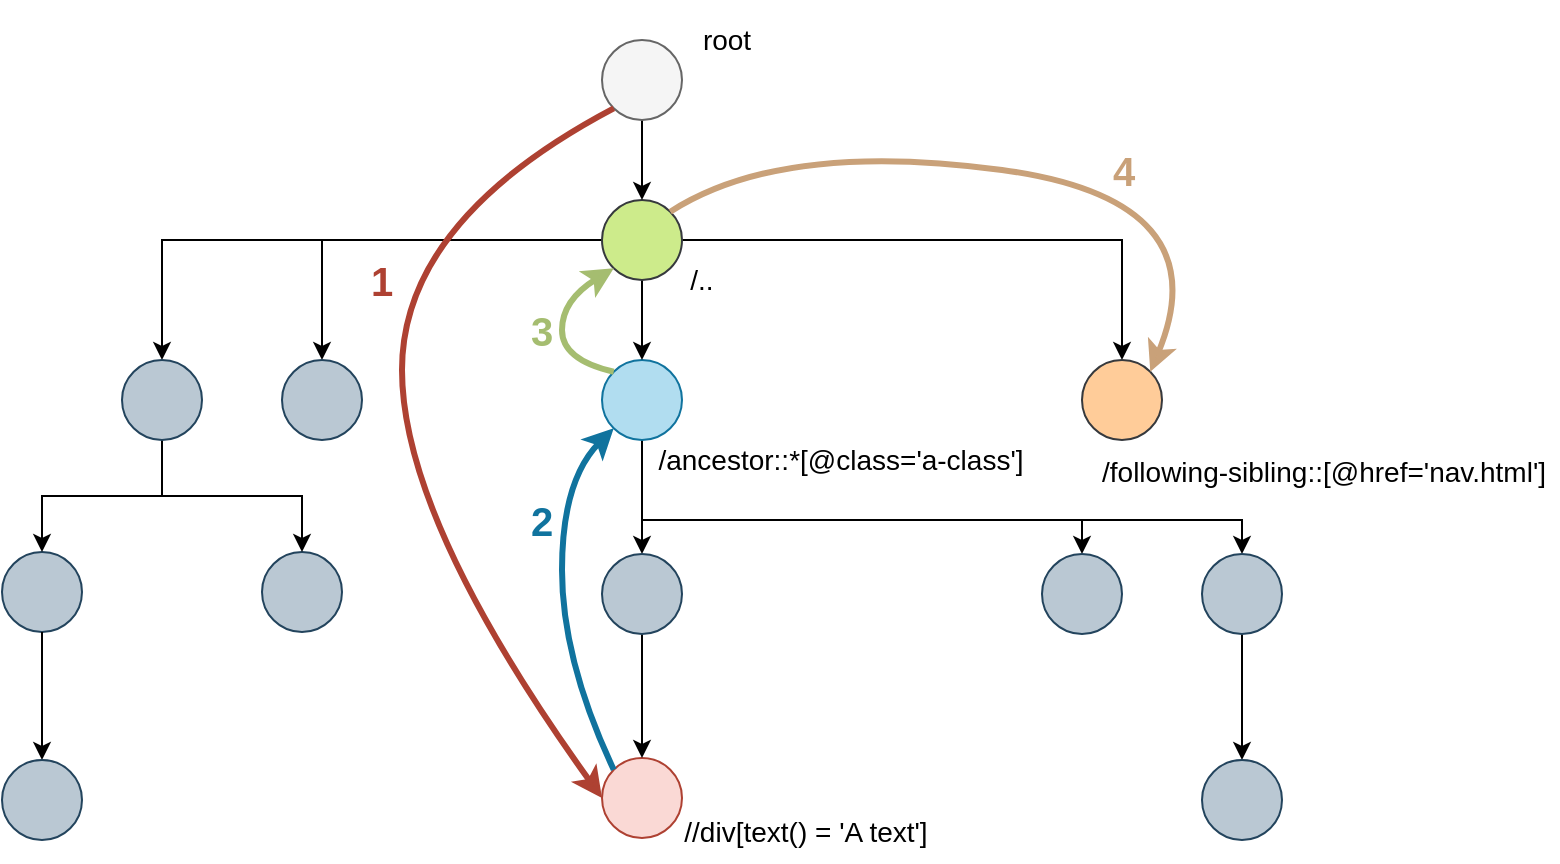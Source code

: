 <mxfile version="15.9.4" type="device"><diagram id="CEO9vQ4AWD5ehITB8Wyq" name="Page-1"><mxGraphModel dx="1350" dy="764" grid="1" gridSize="10" guides="1" tooltips="1" connect="1" arrows="1" fold="1" page="1" pageScale="1" pageWidth="827" pageHeight="1169" math="0" shadow="0"><root><mxCell id="0"/><mxCell id="1" parent="0"/><mxCell id="pCZRPhKCKIk3jvYCkY4Y-31" value="" style="ellipse;whiteSpace=wrap;html=1;aspect=fixed;fillColor=#bac8d3;strokeColor=#23445d;" parent="1" vertex="1"><mxGeometry x="32" y="296" width="40" height="40" as="geometry"/></mxCell><mxCell id="pCZRPhKCKIk3jvYCkY4Y-32" value="" style="ellipse;whiteSpace=wrap;html=1;aspect=fixed;fillColor=#bac8d3;strokeColor=#23445d;" parent="1" vertex="1"><mxGeometry x="162" y="296" width="40" height="40" as="geometry"/></mxCell><mxCell id="pCZRPhKCKIk3jvYCkY4Y-1" value="" style="ellipse;whiteSpace=wrap;html=1;aspect=fixed;fillColor=#fad9d5;strokeColor=#ae4132;strokeWidth=1;" parent="1" vertex="1"><mxGeometry x="332" y="399" width="40" height="40" as="geometry"/></mxCell><mxCell id="pCZRPhKCKIk3jvYCkY4Y-36" style="edgeStyle=orthogonalEdgeStyle;rounded=0;orthogonalLoop=1;jettySize=auto;html=1;exitX=0.5;exitY=1;exitDx=0;exitDy=0;fontSize=22;entryX=0.5;entryY=0;entryDx=0;entryDy=0;" parent="1" source="pCZRPhKCKIk3jvYCkY4Y-2" target="KRhXio6MIDIv_udMISNn-1" edge="1"><mxGeometry relative="1" as="geometry"/></mxCell><mxCell id="pCZRPhKCKIk3jvYCkY4Y-43" style="edgeStyle=orthogonalEdgeStyle;rounded=0;orthogonalLoop=1;jettySize=auto;html=1;exitX=0.5;exitY=1;exitDx=0;exitDy=0;fontSize=22;" parent="1" source="pCZRPhKCKIk3jvYCkY4Y-2" target="pCZRPhKCKIk3jvYCkY4Y-26" edge="1"><mxGeometry relative="1" as="geometry"><Array as="points"><mxPoint x="352" y="280"/><mxPoint x="572" y="280"/></Array></mxGeometry></mxCell><mxCell id="pCZRPhKCKIk3jvYCkY4Y-44" style="edgeStyle=orthogonalEdgeStyle;rounded=0;orthogonalLoop=1;jettySize=auto;html=1;exitX=0.5;exitY=1;exitDx=0;exitDy=0;fontSize=22;" parent="1" source="pCZRPhKCKIk3jvYCkY4Y-2" target="pCZRPhKCKIk3jvYCkY4Y-27" edge="1"><mxGeometry relative="1" as="geometry"><Array as="points"><mxPoint x="352" y="280"/><mxPoint x="652" y="280"/></Array></mxGeometry></mxCell><mxCell id="pCZRPhKCKIk3jvYCkY4Y-2" value="" style="ellipse;whiteSpace=wrap;html=1;aspect=fixed;fillColor=#b1ddf0;strokeColor=#10739e;" parent="1" vertex="1"><mxGeometry x="332" y="200" width="40" height="40" as="geometry"/></mxCell><mxCell id="pCZRPhKCKIk3jvYCkY4Y-38" style="edgeStyle=orthogonalEdgeStyle;rounded=0;orthogonalLoop=1;jettySize=auto;html=1;exitX=1;exitY=0.5;exitDx=0;exitDy=0;entryX=0.5;entryY=0;entryDx=0;entryDy=0;fontSize=22;" parent="1" source="pCZRPhKCKIk3jvYCkY4Y-3" target="pCZRPhKCKIk3jvYCkY4Y-8" edge="1"><mxGeometry relative="1" as="geometry"/></mxCell><mxCell id="pCZRPhKCKIk3jvYCkY4Y-39" style="edgeStyle=orthogonalEdgeStyle;rounded=0;orthogonalLoop=1;jettySize=auto;html=1;entryX=0.5;entryY=0;entryDx=0;entryDy=0;fontSize=22;" parent="1" source="pCZRPhKCKIk3jvYCkY4Y-3" target="pCZRPhKCKIk3jvYCkY4Y-2" edge="1"><mxGeometry relative="1" as="geometry"/></mxCell><mxCell id="pCZRPhKCKIk3jvYCkY4Y-40" style="edgeStyle=orthogonalEdgeStyle;rounded=0;orthogonalLoop=1;jettySize=auto;html=1;exitX=0;exitY=0.5;exitDx=0;exitDy=0;entryX=0.5;entryY=0;entryDx=0;entryDy=0;fontSize=22;" parent="1" source="pCZRPhKCKIk3jvYCkY4Y-3" target="pCZRPhKCKIk3jvYCkY4Y-10" edge="1"><mxGeometry relative="1" as="geometry"/></mxCell><mxCell id="pCZRPhKCKIk3jvYCkY4Y-41" style="edgeStyle=orthogonalEdgeStyle;rounded=0;orthogonalLoop=1;jettySize=auto;html=1;exitX=0;exitY=0.5;exitDx=0;exitDy=0;entryX=0.5;entryY=0;entryDx=0;entryDy=0;fontSize=22;" parent="1" source="pCZRPhKCKIk3jvYCkY4Y-3" target="pCZRPhKCKIk3jvYCkY4Y-9" edge="1"><mxGeometry relative="1" as="geometry"/></mxCell><mxCell id="pCZRPhKCKIk3jvYCkY4Y-3" value="" style="ellipse;whiteSpace=wrap;html=1;aspect=fixed;fillColor=#cdeb8b;strokeColor=#36393d;" parent="1" vertex="1"><mxGeometry x="332" y="120" width="40" height="40" as="geometry"/></mxCell><mxCell id="pCZRPhKCKIk3jvYCkY4Y-35" style="edgeStyle=orthogonalEdgeStyle;rounded=0;orthogonalLoop=1;jettySize=auto;html=1;exitX=0.5;exitY=1;exitDx=0;exitDy=0;entryX=0.5;entryY=0;entryDx=0;entryDy=0;fontSize=22;" parent="1" source="pCZRPhKCKIk3jvYCkY4Y-4" target="pCZRPhKCKIk3jvYCkY4Y-3" edge="1"><mxGeometry relative="1" as="geometry"/></mxCell><mxCell id="pCZRPhKCKIk3jvYCkY4Y-4" value="" style="ellipse;whiteSpace=wrap;html=1;aspect=fixed;fillColor=#f5f5f5;strokeColor=#666666;fontColor=#333333;" parent="1" vertex="1"><mxGeometry x="332" y="40" width="40" height="40" as="geometry"/></mxCell><mxCell id="pCZRPhKCKIk3jvYCkY4Y-8" value="" style="ellipse;whiteSpace=wrap;html=1;aspect=fixed;fillColor=#ffcc99;strokeColor=#36393d;" parent="1" vertex="1"><mxGeometry x="572" y="200" width="40" height="40" as="geometry"/></mxCell><mxCell id="oHeNKPc3V8dTI7vTYIxK-2" style="edgeStyle=orthogonalEdgeStyle;rounded=0;orthogonalLoop=1;jettySize=auto;html=1;exitX=0.5;exitY=1;exitDx=0;exitDy=0;entryX=0.5;entryY=0;entryDx=0;entryDy=0;fontSize=14;" parent="1" source="pCZRPhKCKIk3jvYCkY4Y-9" target="pCZRPhKCKIk3jvYCkY4Y-31" edge="1"><mxGeometry relative="1" as="geometry"/></mxCell><mxCell id="oHeNKPc3V8dTI7vTYIxK-3" style="edgeStyle=orthogonalEdgeStyle;rounded=0;orthogonalLoop=1;jettySize=auto;html=1;exitX=0.5;exitY=1;exitDx=0;exitDy=0;entryX=0.5;entryY=0;entryDx=0;entryDy=0;fontSize=14;" parent="1" source="pCZRPhKCKIk3jvYCkY4Y-9" target="pCZRPhKCKIk3jvYCkY4Y-32" edge="1"><mxGeometry relative="1" as="geometry"/></mxCell><mxCell id="pCZRPhKCKIk3jvYCkY4Y-9" value="" style="ellipse;whiteSpace=wrap;html=1;aspect=fixed;fillColor=#bac8d3;strokeColor=#23445d;" parent="1" vertex="1"><mxGeometry x="92" y="200" width="40" height="40" as="geometry"/></mxCell><mxCell id="pCZRPhKCKIk3jvYCkY4Y-10" value="" style="ellipse;whiteSpace=wrap;html=1;aspect=fixed;fillColor=#bac8d3;strokeColor=#23445d;" parent="1" vertex="1"><mxGeometry x="172" y="200" width="40" height="40" as="geometry"/></mxCell><mxCell id="pCZRPhKCKIk3jvYCkY4Y-26" value="" style="ellipse;whiteSpace=wrap;html=1;aspect=fixed;fillColor=#bac8d3;strokeColor=#23445d;" parent="1" vertex="1"><mxGeometry x="552" y="297" width="40" height="40" as="geometry"/></mxCell><mxCell id="pCZRPhKCKIk3jvYCkY4Y-56" style="edgeStyle=orthogonalEdgeStyle;rounded=0;orthogonalLoop=1;jettySize=auto;html=1;exitX=0.5;exitY=1;exitDx=0;exitDy=0;entryX=0.5;entryY=0;entryDx=0;entryDy=0;fontSize=22;" parent="1" source="pCZRPhKCKIk3jvYCkY4Y-27" target="pCZRPhKCKIk3jvYCkY4Y-29" edge="1"><mxGeometry relative="1" as="geometry"/></mxCell><mxCell id="pCZRPhKCKIk3jvYCkY4Y-27" value="" style="ellipse;whiteSpace=wrap;html=1;aspect=fixed;fillColor=#bac8d3;strokeColor=#23445d;" parent="1" vertex="1"><mxGeometry x="632" y="297" width="40" height="40" as="geometry"/></mxCell><mxCell id="pCZRPhKCKIk3jvYCkY4Y-29" value="" style="ellipse;whiteSpace=wrap;html=1;aspect=fixed;fillColor=#bac8d3;strokeColor=#23445d;" parent="1" vertex="1"><mxGeometry x="632" y="400" width="40" height="40" as="geometry"/></mxCell><mxCell id="pCZRPhKCKIk3jvYCkY4Y-55" style="edgeStyle=orthogonalEdgeStyle;rounded=0;orthogonalLoop=1;jettySize=auto;html=1;exitX=0.5;exitY=1;exitDx=0;exitDy=0;entryX=0.5;entryY=0;entryDx=0;entryDy=0;fontSize=22;" parent="1" source="pCZRPhKCKIk3jvYCkY4Y-31" target="pCZRPhKCKIk3jvYCkY4Y-33" edge="1"><mxGeometry relative="1" as="geometry"/></mxCell><mxCell id="pCZRPhKCKIk3jvYCkY4Y-33" value="" style="ellipse;whiteSpace=wrap;html=1;aspect=fixed;fillColor=#bac8d3;strokeColor=#23445d;" parent="1" vertex="1"><mxGeometry x="32" y="400" width="40" height="40" as="geometry"/></mxCell><mxCell id="pCZRPhKCKIk3jvYCkY4Y-58" value="&lt;font style=&quot;font-size: 14px&quot;&gt;//div[text() = 'A text']&lt;/font&gt;" style="text;html=1;strokeColor=none;fillColor=none;align=center;verticalAlign=middle;whiteSpace=wrap;rounded=0;fontSize=22;strokeWidth=0;" parent="1" vertex="1"><mxGeometry x="346" y="416" width="176" height="35" as="geometry"/></mxCell><mxCell id="pCZRPhKCKIk3jvYCkY4Y-92" value="&lt;font style=&quot;font-size: 14px&quot;&gt;/ancestor::*[@class='a-class']&lt;/font&gt;" style="text;html=1;strokeColor=none;fillColor=none;align=center;verticalAlign=middle;whiteSpace=wrap;rounded=0;fontSize=22;" parent="1" vertex="1"><mxGeometry x="351" y="230" width="201" height="35" as="geometry"/></mxCell><mxCell id="pCZRPhKCKIk3jvYCkY4Y-101" value="&lt;font style=&quot;font-size: 14px&quot;&gt;root&lt;/font&gt;" style="text;html=1;strokeColor=none;fillColor=none;align=center;verticalAlign=middle;whiteSpace=wrap;rounded=0;fontSize=22;" parent="1" vertex="1"><mxGeometry x="367" y="20" width="55" height="35" as="geometry"/></mxCell><mxCell id="oHeNKPc3V8dTI7vTYIxK-4" value="&lt;font style=&quot;font-size: 14px&quot;&gt;/..&lt;/font&gt;" style="text;html=1;strokeColor=none;fillColor=none;align=center;verticalAlign=middle;whiteSpace=wrap;rounded=0;fontSize=22;" parent="1" vertex="1"><mxGeometry x="367" y="140" width="30" height="35" as="geometry"/></mxCell><mxCell id="oHeNKPc3V8dTI7vTYIxK-6" value="&lt;div style=&quot;font-weight: normal ; font-size: 14px ; line-height: 19px&quot;&gt;&lt;div&gt;&lt;font face=&quot;Helvetica&quot;&gt;&lt;span style=&quot;background-color: transparent&quot;&gt;/following-sibling::[@href='nav.html']&lt;/span&gt;&lt;/font&gt;&lt;/div&gt;&lt;/div&gt;" style="text;whiteSpace=wrap;html=1;fontSize=14;" parent="1" vertex="1"><mxGeometry x="580" y="240" width="230" height="30" as="geometry"/></mxCell><mxCell id="oHeNKPc3V8dTI7vTYIxK-12" value="" style="curved=1;endArrow=classic;html=1;rounded=0;fontFamily=Helvetica;fontSize=14;fontColor=#000000;fillColor=#ffff88;strokeColor=#AE4132;strokeWidth=3;entryX=0;entryY=0.5;entryDx=0;entryDy=0;exitX=0;exitY=1;exitDx=0;exitDy=0;" parent="1" source="pCZRPhKCKIk3jvYCkY4Y-4" target="pCZRPhKCKIk3jvYCkY4Y-1" edge="1"><mxGeometry width="50" height="50" relative="1" as="geometry"><mxPoint x="322" y="70" as="sourcePoint"/><mxPoint x="322" y="330" as="targetPoint"/><Array as="points"><mxPoint x="232" y="130"/><mxPoint x="232" y="280"/></Array></mxGeometry></mxCell><mxCell id="oHeNKPc3V8dTI7vTYIxK-13" value="" style="curved=1;endArrow=classic;html=1;rounded=0;fontFamily=Helvetica;fontSize=14;fontColor=#000000;strokeColor=#10739E;strokeWidth=3;exitX=0;exitY=0;exitDx=0;exitDy=0;entryX=0;entryY=1;entryDx=0;entryDy=0;" parent="1" source="pCZRPhKCKIk3jvYCkY4Y-1" target="pCZRPhKCKIk3jvYCkY4Y-2" edge="1"><mxGeometry width="50" height="50" relative="1" as="geometry"><mxPoint x="332" y="320" as="sourcePoint"/><mxPoint x="322" y="230" as="targetPoint"/><Array as="points"><mxPoint x="312" y="350"/><mxPoint x="312" y="260"/></Array></mxGeometry></mxCell><mxCell id="oHeNKPc3V8dTI7vTYIxK-14" value="" style="curved=1;endArrow=classic;html=1;rounded=0;fontFamily=Helvetica;fontSize=14;fontColor=#000000;strokeColor=#A5BD70;strokeWidth=3;exitX=0;exitY=0;exitDx=0;exitDy=0;entryX=0;entryY=1;entryDx=0;entryDy=0;" parent="1" source="pCZRPhKCKIk3jvYCkY4Y-2" target="pCZRPhKCKIk3jvYCkY4Y-3" edge="1"><mxGeometry width="50" height="50" relative="1" as="geometry"><mxPoint x="325" y="215" as="sourcePoint"/><mxPoint x="325" y="143" as="targetPoint"/><Array as="points"><mxPoint x="312" y="200"/><mxPoint x="312" y="170"/></Array></mxGeometry></mxCell><mxCell id="oHeNKPc3V8dTI7vTYIxK-15" value="" style="curved=1;endArrow=classic;html=1;rounded=0;fontFamily=Helvetica;fontSize=14;fontColor=#000000;strokeColor=#C9A179;strokeWidth=3;entryX=1;entryY=0;entryDx=0;entryDy=0;exitX=1;exitY=0;exitDx=0;exitDy=0;" parent="1" source="pCZRPhKCKIk3jvYCkY4Y-3" target="pCZRPhKCKIk3jvYCkY4Y-8" edge="1"><mxGeometry width="50" height="50" relative="1" as="geometry"><mxPoint x="372" y="110" as="sourcePoint"/><mxPoint x="572" y="190" as="targetPoint"/><Array as="points"><mxPoint x="422" y="90"/><mxPoint x="642" y="120"/></Array></mxGeometry></mxCell><mxCell id="oHeNKPc3V8dTI7vTYIxK-16" value="&lt;font size=&quot;1&quot; color=&quot;#A5BD70&quot;&gt;&lt;b style=&quot;font-size: 20px&quot;&gt;3&lt;/b&gt;&lt;/font&gt;" style="text;html=1;strokeColor=none;fillColor=none;align=center;verticalAlign=middle;whiteSpace=wrap;rounded=0;labelBackgroundColor=none;fontFamily=Helvetica;fontSize=14;fontColor=#000000;" parent="1" vertex="1"><mxGeometry x="272" y="170" width="60" height="30" as="geometry"/></mxCell><mxCell id="oHeNKPc3V8dTI7vTYIxK-17" value="&lt;font size=&quot;1&quot; color=&quot;#AE4132&quot;&gt;&lt;b style=&quot;font-size: 20px&quot;&gt;1&lt;/b&gt;&lt;/font&gt;" style="text;html=1;strokeColor=none;fillColor=none;align=center;verticalAlign=middle;whiteSpace=wrap;rounded=0;labelBackgroundColor=none;fontFamily=Helvetica;fontSize=14;fontColor=#000000;" parent="1" vertex="1"><mxGeometry x="192" y="145" width="60" height="30" as="geometry"/></mxCell><mxCell id="oHeNKPc3V8dTI7vTYIxK-18" value="&lt;font size=&quot;1&quot; color=&quot;#10739E&quot;&gt;&lt;b style=&quot;font-size: 20px&quot;&gt;2&lt;/b&gt;&lt;/font&gt;" style="text;html=1;strokeColor=none;fillColor=none;align=center;verticalAlign=middle;whiteSpace=wrap;rounded=0;labelBackgroundColor=none;fontFamily=Helvetica;fontSize=14;fontColor=#000000;" parent="1" vertex="1"><mxGeometry x="272" y="265" width="60" height="30" as="geometry"/></mxCell><mxCell id="oHeNKPc3V8dTI7vTYIxK-19" value="&lt;font color=&quot;#C9A179&quot;&gt;&lt;b&gt;&lt;font style=&quot;font-size: 20px&quot;&gt;4&lt;/font&gt;&lt;/b&gt;&lt;/font&gt;" style="text;html=1;strokeColor=none;fillColor=none;align=center;verticalAlign=middle;whiteSpace=wrap;rounded=0;labelBackgroundColor=none;fontFamily=Helvetica;fontSize=14;fontColor=#000000;" parent="1" vertex="1"><mxGeometry x="563" y="90" width="60" height="30" as="geometry"/></mxCell><mxCell id="KRhXio6MIDIv_udMISNn-3" style="edgeStyle=orthogonalEdgeStyle;rounded=0;orthogonalLoop=1;jettySize=auto;html=1;exitX=0.5;exitY=1;exitDx=0;exitDy=0;entryX=0.5;entryY=0;entryDx=0;entryDy=0;" edge="1" parent="1" source="KRhXio6MIDIv_udMISNn-1" target="pCZRPhKCKIk3jvYCkY4Y-1"><mxGeometry relative="1" as="geometry"/></mxCell><mxCell id="KRhXio6MIDIv_udMISNn-1" value="" style="ellipse;whiteSpace=wrap;html=1;aspect=fixed;fillColor=#bac8d3;strokeColor=#23445d;" vertex="1" parent="1"><mxGeometry x="332" y="297" width="40" height="40" as="geometry"/></mxCell></root></mxGraphModel></diagram></mxfile>